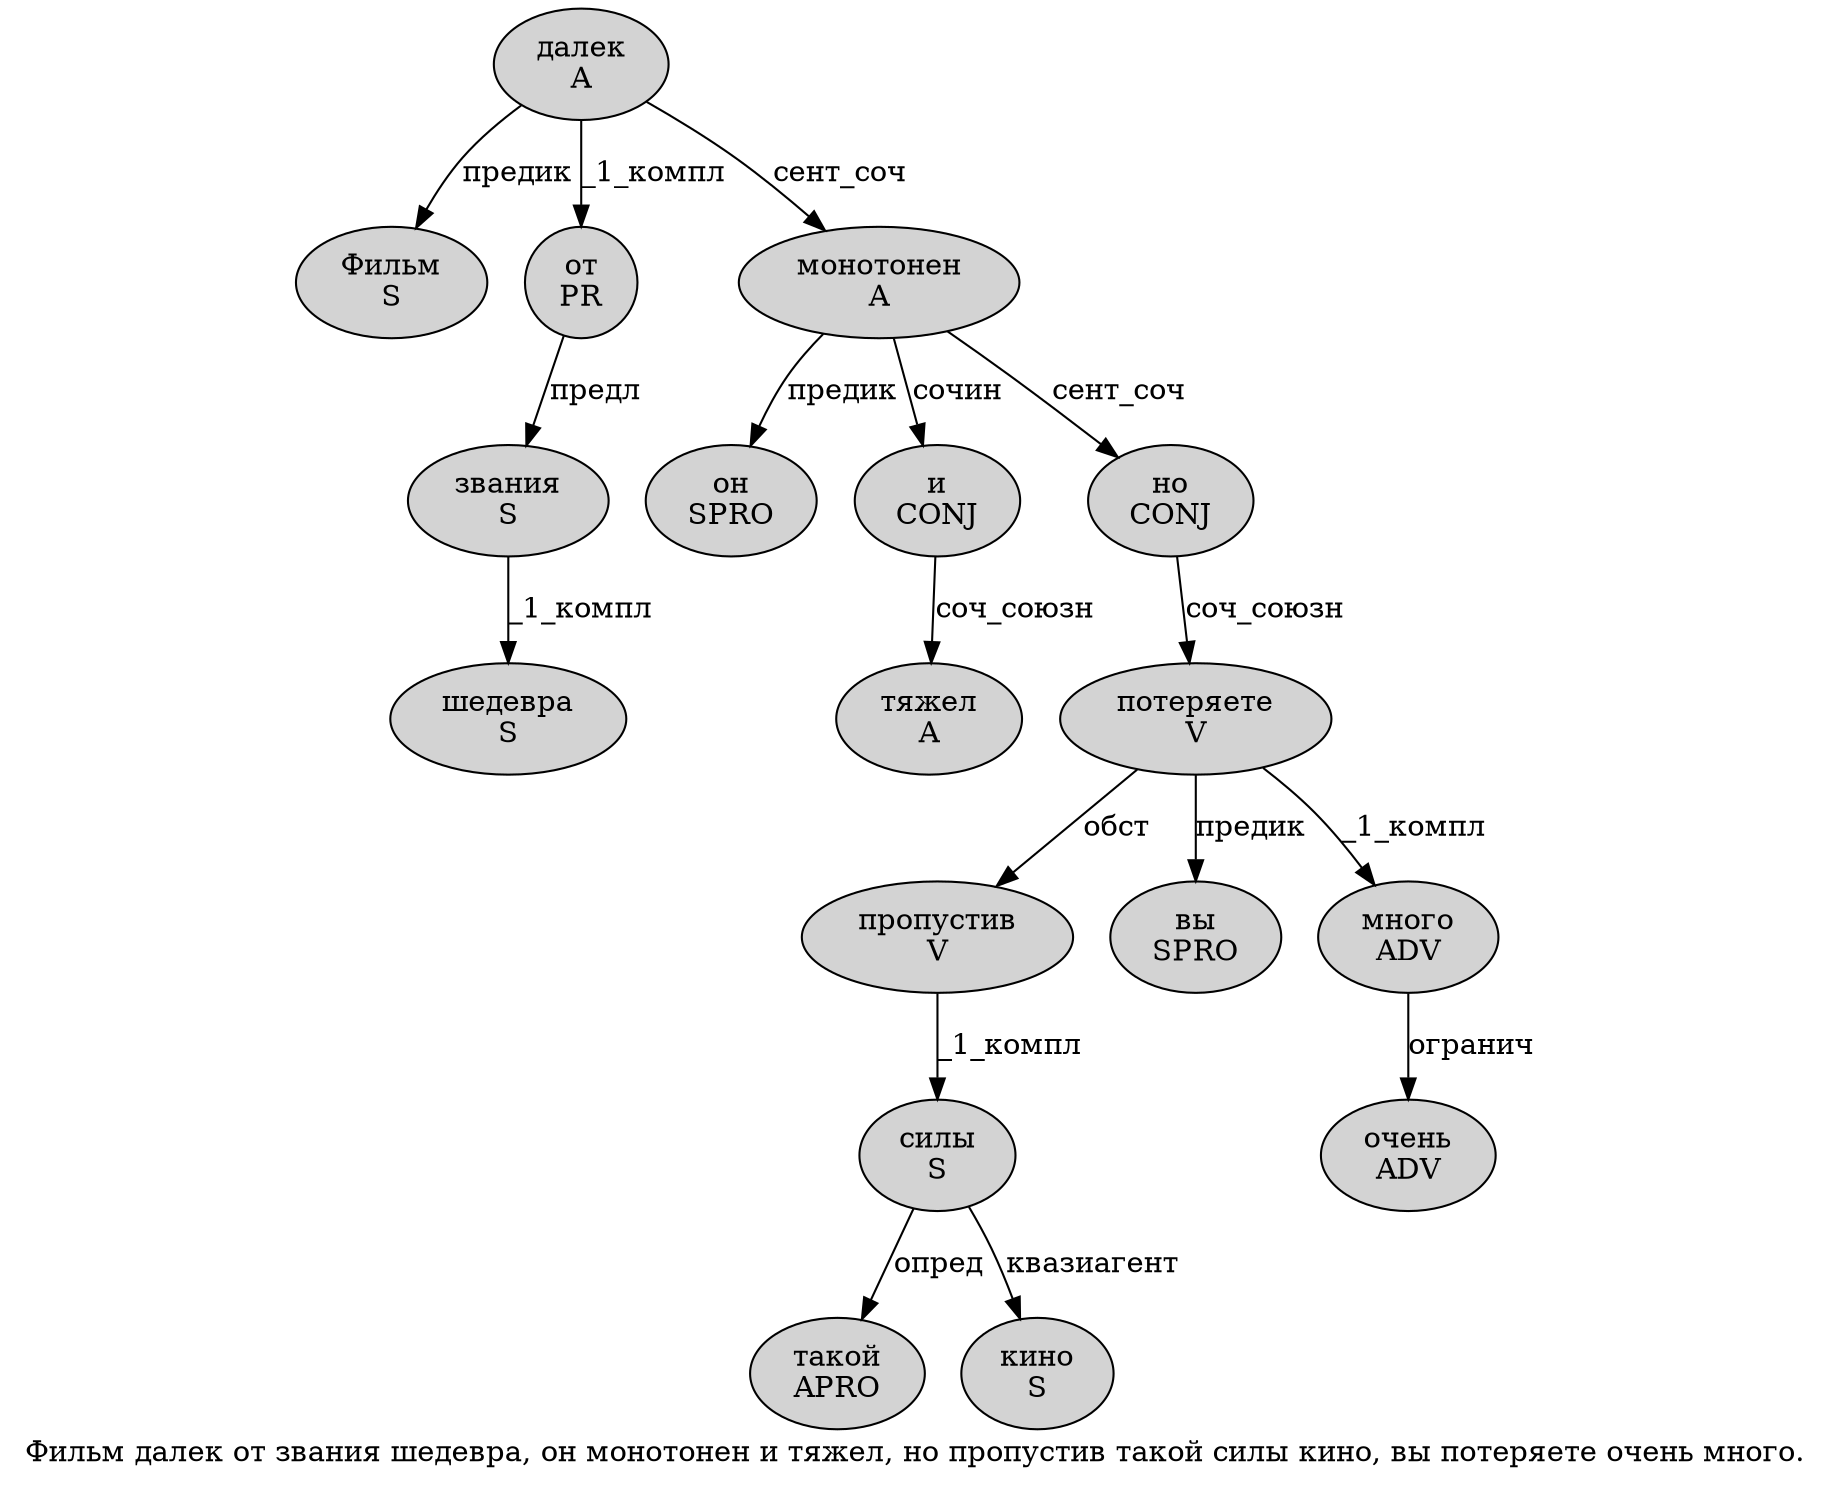 digraph SENTENCE_430 {
	graph [label="Фильм далек от звания шедевра, он монотонен и тяжел, но пропустив такой силы кино, вы потеряете очень много."]
	node [style=filled]
		0 [label="Фильм
S" color="" fillcolor=lightgray penwidth=1 shape=ellipse]
		1 [label="далек
A" color="" fillcolor=lightgray penwidth=1 shape=ellipse]
		2 [label="от
PR" color="" fillcolor=lightgray penwidth=1 shape=ellipse]
		3 [label="звания
S" color="" fillcolor=lightgray penwidth=1 shape=ellipse]
		4 [label="шедевра
S" color="" fillcolor=lightgray penwidth=1 shape=ellipse]
		6 [label="он
SPRO" color="" fillcolor=lightgray penwidth=1 shape=ellipse]
		7 [label="монотонен
A" color="" fillcolor=lightgray penwidth=1 shape=ellipse]
		8 [label="и
CONJ" color="" fillcolor=lightgray penwidth=1 shape=ellipse]
		9 [label="тяжел
A" color="" fillcolor=lightgray penwidth=1 shape=ellipse]
		11 [label="но
CONJ" color="" fillcolor=lightgray penwidth=1 shape=ellipse]
		12 [label="пропустив
V" color="" fillcolor=lightgray penwidth=1 shape=ellipse]
		13 [label="такой
APRO" color="" fillcolor=lightgray penwidth=1 shape=ellipse]
		14 [label="силы
S" color="" fillcolor=lightgray penwidth=1 shape=ellipse]
		15 [label="кино
S" color="" fillcolor=lightgray penwidth=1 shape=ellipse]
		17 [label="вы
SPRO" color="" fillcolor=lightgray penwidth=1 shape=ellipse]
		18 [label="потеряете
V" color="" fillcolor=lightgray penwidth=1 shape=ellipse]
		19 [label="очень
ADV" color="" fillcolor=lightgray penwidth=1 shape=ellipse]
		20 [label="много
ADV" color="" fillcolor=lightgray penwidth=1 shape=ellipse]
			14 -> 13 [label="опред"]
			14 -> 15 [label="квазиагент"]
			11 -> 18 [label="соч_союзн"]
			18 -> 12 [label="обст"]
			18 -> 17 [label="предик"]
			18 -> 20 [label="_1_компл"]
			8 -> 9 [label="соч_союзн"]
			2 -> 3 [label="предл"]
			3 -> 4 [label="_1_компл"]
			7 -> 6 [label="предик"]
			7 -> 8 [label="сочин"]
			7 -> 11 [label="сент_соч"]
			1 -> 0 [label="предик"]
			1 -> 2 [label="_1_компл"]
			1 -> 7 [label="сент_соч"]
			12 -> 14 [label="_1_компл"]
			20 -> 19 [label="огранич"]
}